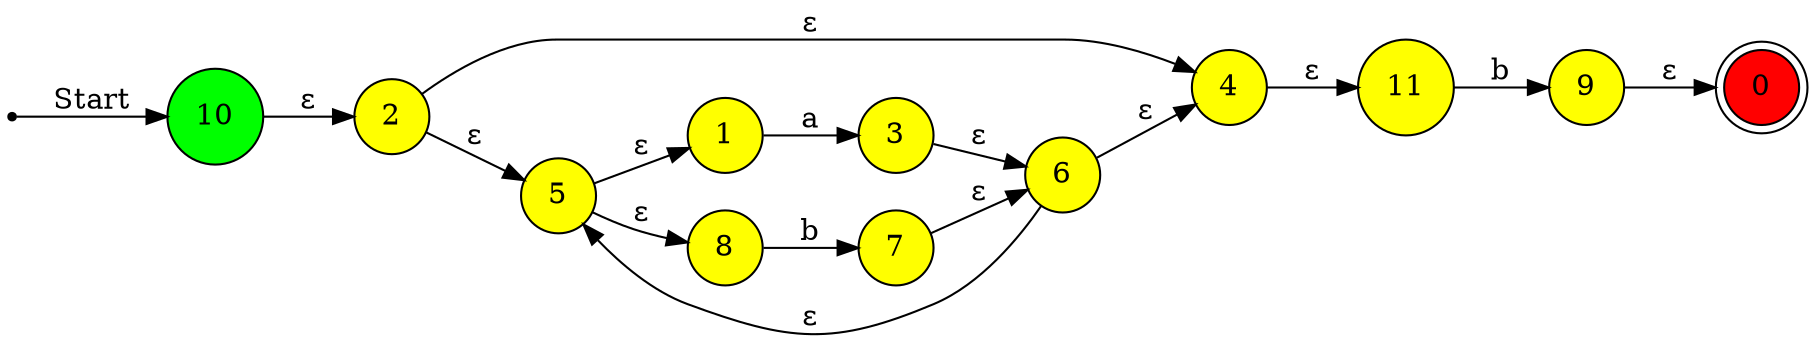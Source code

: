 digraph {
	rankdir=LR
	bc212bf14c1511eaa8c27c67a2e5cd46 [label=0 fillcolor=red shape=doublecircle style=filled]
	bc212be64c1511ea82797c67a2e5cd46 [label=1 fillcolor=yellow shape=circle style=filled]
	bc212bec4c1511ea9a0b7c67a2e5cd46 [label=2 fillcolor=yellow shape=circle style=filled]
	bc212be74c1511ea98827c67a2e5cd46 [label=3 fillcolor=yellow shape=circle style=filled]
	bc212bed4c1511eaad567c67a2e5cd46 [label=4 fillcolor=yellow shape=circle style=filled]
	bc212bea4c1511ea8f887c67a2e5cd46 [label=5 fillcolor=yellow shape=circle style=filled]
	bc212beb4c1511ea893a7c67a2e5cd46 [label=6 fillcolor=yellow shape=circle style=filled]
	bc212be94c1511ea881b7c67a2e5cd46 [label=7 fillcolor=yellow shape=circle style=filled]
	bc212be84c1511eabcc37c67a2e5cd46 [label=8 fillcolor=yellow shape=circle style=filled]
	bc212bef4c1511eaaf437c67a2e5cd46 [label=9 fillcolor=yellow shape=circle style=filled]
	start [label="" shape=point]
	start -> bc212bf04c1511eaa13e7c67a2e5cd46 [label=Start shape=normal]
	bc212bf04c1511eaa13e7c67a2e5cd46 [label=10 fillcolor=green shape=circle style=filled]
	bc212bee4c1511eaa56d7c67a2e5cd46 [label=11 fillcolor=yellow shape=circle style=filled]
	bc212bf04c1511eaa13e7c67a2e5cd46 -> bc212bec4c1511ea9a0b7c67a2e5cd46 [label="ε"]
	bc212bef4c1511eaaf437c67a2e5cd46 -> bc212bf14c1511eaa8c27c67a2e5cd46 [label="ε"]
	bc212be74c1511ea98827c67a2e5cd46 -> bc212beb4c1511ea893a7c67a2e5cd46 [label="ε"]
	bc212bea4c1511ea8f887c67a2e5cd46 -> bc212be64c1511ea82797c67a2e5cd46 [label="ε"]
	bc212bec4c1511ea9a0b7c67a2e5cd46 -> bc212bea4c1511ea8f887c67a2e5cd46 [label="ε"]
	bc212be84c1511eabcc37c67a2e5cd46 -> bc212be94c1511ea881b7c67a2e5cd46 [label=b]
	bc212be94c1511ea881b7c67a2e5cd46 -> bc212beb4c1511ea893a7c67a2e5cd46 [label="ε"]
	bc212be64c1511ea82797c67a2e5cd46 -> bc212be74c1511ea98827c67a2e5cd46 [label=a]
	bc212bee4c1511eaa56d7c67a2e5cd46 -> bc212bef4c1511eaaf437c67a2e5cd46 [label=b]
	bc212bec4c1511ea9a0b7c67a2e5cd46 -> bc212bed4c1511eaad567c67a2e5cd46 [label="ε"]
	bc212bed4c1511eaad567c67a2e5cd46 -> bc212bee4c1511eaa56d7c67a2e5cd46 [label="ε"]
	bc212bea4c1511ea8f887c67a2e5cd46 -> bc212be84c1511eabcc37c67a2e5cd46 [label="ε"]
	bc212beb4c1511ea893a7c67a2e5cd46 -> bc212bea4c1511ea8f887c67a2e5cd46 [label="ε"]
	bc212beb4c1511ea893a7c67a2e5cd46 -> bc212bed4c1511eaad567c67a2e5cd46 [label="ε"]
}
